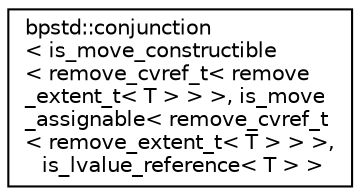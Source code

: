 digraph "Graphical Class Hierarchy"
{
 // LATEX_PDF_SIZE
  edge [fontname="Helvetica",fontsize="10",labelfontname="Helvetica",labelfontsize="10"];
  node [fontname="Helvetica",fontsize="10",shape=record];
  rankdir="LR";
  Node0 [label="bpstd::conjunction\l\< is_move_constructible\l\< remove_cvref_t\< remove\l_extent_t\< T \> \> \>, is_move\l_assignable\< remove_cvref_t\l\< remove_extent_t\< T \> \> \>,\l is_lvalue_reference\< T \> \>",height=0.2,width=0.4,color="black", fillcolor="white", style="filled",URL="$de/d3f/structbpstd_1_1conjunction.html",tooltip=" "];
}
